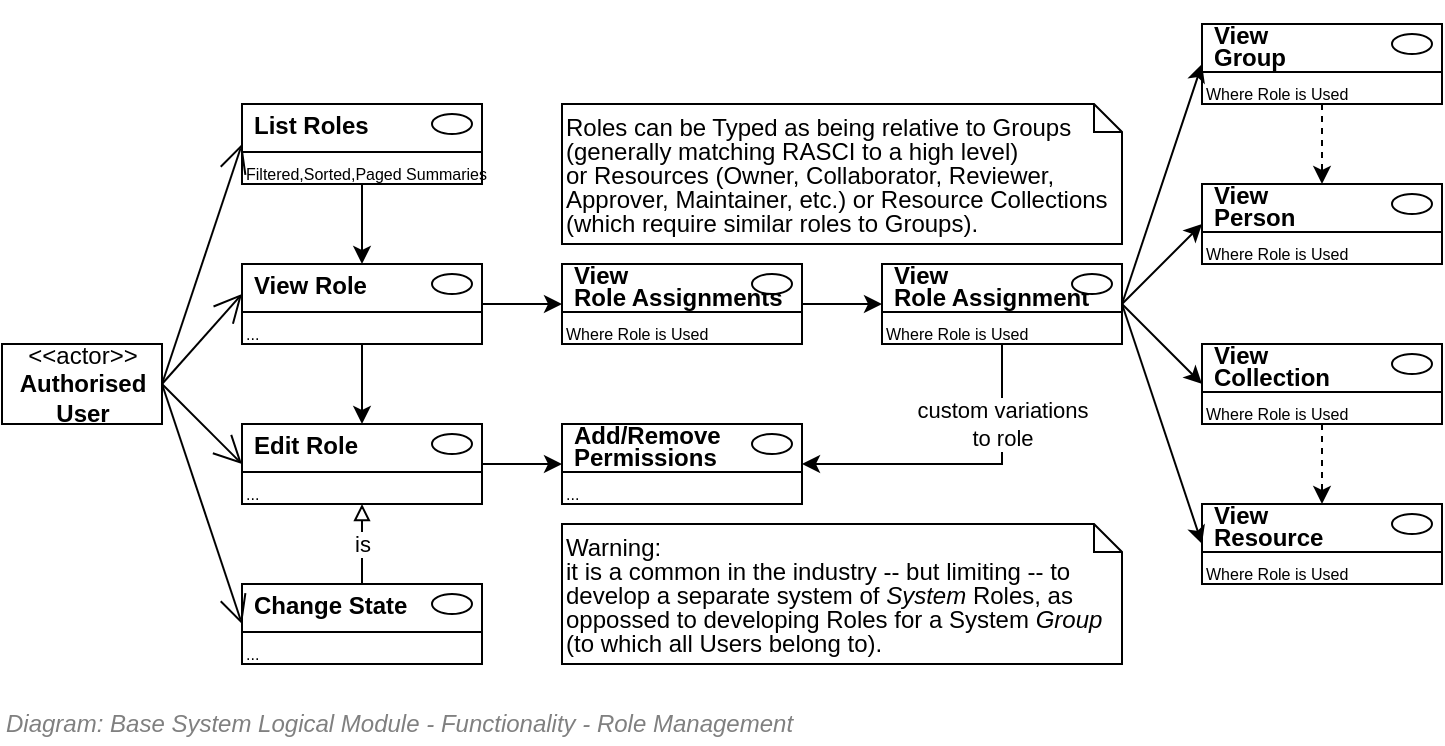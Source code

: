 <mxfile compressed="false" version="20.3.0" type="device">
  <diagram id="nCNoAvMeEwzAmbNkH9bl" name="Role Management">
    <mxGraphModel dx="447" dy="294" grid="1" gridSize="10" guides="1" tooltips="1" connect="1" arrows="1" fold="1" page="1" pageScale="1" pageWidth="827" pageHeight="1169" math="0" shadow="0">
      <root>
        <mxCell id="0" />
        <mxCell id="1" parent="0" />
        <mxCell id="0-1PPCgH4e8D_-Riw4C3-1" value="&amp;lt;&amp;lt;actor&amp;gt;&amp;gt;&lt;br&gt;&lt;b&gt;Authorised&lt;br&gt;User&lt;br&gt;&lt;/b&gt;" style="text;html=1;align=center;verticalAlign=middle;dashed=0;fillColor=#ffffff;strokeColor=#000000;" vertex="1" parent="1">
          <mxGeometry x="120" y="240" width="80" height="40" as="geometry" />
        </mxCell>
        <mxCell id="0-1PPCgH4e8D_-Riw4C3-2" value="" style="fontStyle=1;align=left;verticalAlign=top;childLayout=stackLayout;horizontal=1;horizontalStack=0;resizeParent=1;resizeParentMax=0;resizeLast=0;marginBottom=0;" vertex="1" parent="1">
          <mxGeometry x="240" y="120" width="120" height="40" as="geometry" />
        </mxCell>
        <mxCell id="0-1PPCgH4e8D_-Riw4C3-3" value="&lt;p style=&quot;line-height: 0.9;&quot;&gt;List Roles&lt;/p&gt;" style="html=1;align=left;spacingLeft=4;verticalAlign=middle;strokeColor=none;fillColor=none;fontStyle=1;spacingTop=2;" vertex="1" parent="0-1PPCgH4e8D_-Riw4C3-2">
          <mxGeometry width="120" height="20" as="geometry" />
        </mxCell>
        <mxCell id="0-1PPCgH4e8D_-Riw4C3-4" value="" style="shape=ellipse;" vertex="1" parent="0-1PPCgH4e8D_-Riw4C3-3">
          <mxGeometry x="1" width="20" height="10" relative="1" as="geometry">
            <mxPoint x="-25" y="5" as="offset" />
          </mxGeometry>
        </mxCell>
        <mxCell id="0-1PPCgH4e8D_-Riw4C3-5" value="" style="line;strokeWidth=1;fillColor=none;align=left;verticalAlign=middle;spacingTop=-1;spacingLeft=3;spacingRight=3;rotatable=0;labelPosition=right;points=[];portConstraint=eastwest;" vertex="1" parent="0-1PPCgH4e8D_-Riw4C3-2">
          <mxGeometry y="20" width="120" height="8" as="geometry" />
        </mxCell>
        <mxCell id="0-1PPCgH4e8D_-Riw4C3-6" value="Filtered,Sorted,Paged Summaries" style="html=1;align=left;spacingLeft=4;verticalAlign=top;strokeColor=none;fillColor=none;fontSize=8;spacing=-2;" vertex="1" parent="0-1PPCgH4e8D_-Riw4C3-2">
          <mxGeometry y="28" width="120" height="12" as="geometry" />
        </mxCell>
        <mxCell id="0-1PPCgH4e8D_-Riw4C3-7" value="" style="endArrow=open;endFill=1;endSize=12;html=1;strokeColor=#000000;fontSize=12;entryX=0;entryY=1;entryDx=0;entryDy=0;exitX=1;exitY=0.5;exitDx=0;exitDy=0;" edge="1" parent="1" source="0-1PPCgH4e8D_-Riw4C3-1" target="0-1PPCgH4e8D_-Riw4C3-3">
          <mxGeometry width="160" relative="1" as="geometry">
            <mxPoint x="200" y="260" as="sourcePoint" />
            <mxPoint x="250.0" y="310" as="targetPoint" />
          </mxGeometry>
        </mxCell>
        <mxCell id="0-1PPCgH4e8D_-Riw4C3-34" style="edgeStyle=none;rounded=0;orthogonalLoop=1;jettySize=auto;html=1;entryX=0.5;entryY=0;entryDx=0;entryDy=0;" edge="1" parent="1" source="0-1PPCgH4e8D_-Riw4C3-13" target="0-1PPCgH4e8D_-Riw4C3-19">
          <mxGeometry relative="1" as="geometry" />
        </mxCell>
        <mxCell id="0-1PPCgH4e8D_-Riw4C3-13" value="" style="fontStyle=1;align=left;verticalAlign=top;childLayout=stackLayout;horizontal=1;horizontalStack=0;resizeParent=1;resizeParentMax=0;resizeLast=0;marginBottom=0;" vertex="1" parent="1">
          <mxGeometry x="240" y="200" width="120" height="40" as="geometry" />
        </mxCell>
        <mxCell id="0-1PPCgH4e8D_-Riw4C3-14" value="&lt;p style=&quot;line-height: 0.9;&quot;&gt;View Role&lt;/p&gt;" style="html=1;align=left;spacingLeft=4;verticalAlign=middle;strokeColor=none;fillColor=none;fontStyle=1;spacingTop=2;" vertex="1" parent="0-1PPCgH4e8D_-Riw4C3-13">
          <mxGeometry width="120" height="20" as="geometry" />
        </mxCell>
        <mxCell id="0-1PPCgH4e8D_-Riw4C3-15" value="" style="shape=ellipse;" vertex="1" parent="0-1PPCgH4e8D_-Riw4C3-14">
          <mxGeometry x="1" width="20" height="10" relative="1" as="geometry">
            <mxPoint x="-25" y="5" as="offset" />
          </mxGeometry>
        </mxCell>
        <mxCell id="0-1PPCgH4e8D_-Riw4C3-16" value="" style="line;strokeWidth=1;fillColor=none;align=left;verticalAlign=middle;spacingTop=-1;spacingLeft=3;spacingRight=3;rotatable=0;labelPosition=right;points=[];portConstraint=eastwest;" vertex="1" parent="0-1PPCgH4e8D_-Riw4C3-13">
          <mxGeometry y="20" width="120" height="8" as="geometry" />
        </mxCell>
        <mxCell id="0-1PPCgH4e8D_-Riw4C3-17" value="..." style="html=1;align=left;spacingLeft=4;verticalAlign=top;strokeColor=none;fillColor=none;fontSize=8;spacing=-2;" vertex="1" parent="0-1PPCgH4e8D_-Riw4C3-13">
          <mxGeometry y="28" width="120" height="12" as="geometry" />
        </mxCell>
        <mxCell id="0-1PPCgH4e8D_-Riw4C3-18" value="" style="fontStyle=1;align=left;verticalAlign=top;childLayout=stackLayout;horizontal=1;horizontalStack=0;resizeParent=1;resizeParentMax=0;resizeLast=0;marginBottom=0;" vertex="1" parent="1">
          <mxGeometry x="240" y="280" width="120" height="40" as="geometry" />
        </mxCell>
        <mxCell id="0-1PPCgH4e8D_-Riw4C3-19" value="&lt;p style=&quot;line-height: 0.9;&quot;&gt;Edit Role&lt;/p&gt;" style="html=1;align=left;spacingLeft=4;verticalAlign=middle;strokeColor=none;fillColor=none;fontStyle=1;spacingTop=2;" vertex="1" parent="0-1PPCgH4e8D_-Riw4C3-18">
          <mxGeometry width="120" height="20" as="geometry" />
        </mxCell>
        <mxCell id="0-1PPCgH4e8D_-Riw4C3-20" value="" style="shape=ellipse;" vertex="1" parent="0-1PPCgH4e8D_-Riw4C3-19">
          <mxGeometry x="1" width="20" height="10" relative="1" as="geometry">
            <mxPoint x="-25" y="5" as="offset" />
          </mxGeometry>
        </mxCell>
        <mxCell id="0-1PPCgH4e8D_-Riw4C3-21" value="" style="line;strokeWidth=1;fillColor=none;align=left;verticalAlign=middle;spacingTop=-1;spacingLeft=3;spacingRight=3;rotatable=0;labelPosition=right;points=[];portConstraint=eastwest;" vertex="1" parent="0-1PPCgH4e8D_-Riw4C3-18">
          <mxGeometry y="20" width="120" height="8" as="geometry" />
        </mxCell>
        <mxCell id="0-1PPCgH4e8D_-Riw4C3-22" value="..." style="html=1;align=left;spacingLeft=4;verticalAlign=top;strokeColor=none;fillColor=none;fontSize=8;spacing=-2;" vertex="1" parent="0-1PPCgH4e8D_-Riw4C3-18">
          <mxGeometry y="28" width="120" height="12" as="geometry" />
        </mxCell>
        <mxCell id="0-1PPCgH4e8D_-Riw4C3-23" value="" style="fontStyle=1;align=left;verticalAlign=top;childLayout=stackLayout;horizontal=1;horizontalStack=0;resizeParent=1;resizeParentMax=0;resizeLast=0;marginBottom=0;" vertex="1" parent="1">
          <mxGeometry x="240" y="360" width="120" height="40" as="geometry" />
        </mxCell>
        <mxCell id="0-1PPCgH4e8D_-Riw4C3-24" value="&lt;p style=&quot;line-height: 0.9;&quot;&gt;Change State&lt;/p&gt;" style="html=1;align=left;spacingLeft=4;verticalAlign=middle;strokeColor=none;fillColor=none;fontStyle=1;spacingTop=2;" vertex="1" parent="0-1PPCgH4e8D_-Riw4C3-23">
          <mxGeometry width="120" height="20" as="geometry" />
        </mxCell>
        <mxCell id="0-1PPCgH4e8D_-Riw4C3-25" value="" style="shape=ellipse;" vertex="1" parent="0-1PPCgH4e8D_-Riw4C3-24">
          <mxGeometry x="1" width="20" height="10" relative="1" as="geometry">
            <mxPoint x="-25" y="5" as="offset" />
          </mxGeometry>
        </mxCell>
        <mxCell id="0-1PPCgH4e8D_-Riw4C3-26" value="" style="line;strokeWidth=1;fillColor=none;align=left;verticalAlign=middle;spacingTop=-1;spacingLeft=3;spacingRight=3;rotatable=0;labelPosition=right;points=[];portConstraint=eastwest;" vertex="1" parent="0-1PPCgH4e8D_-Riw4C3-23">
          <mxGeometry y="20" width="120" height="8" as="geometry" />
        </mxCell>
        <mxCell id="0-1PPCgH4e8D_-Riw4C3-27" value="..." style="html=1;align=left;spacingLeft=4;verticalAlign=top;strokeColor=none;fillColor=none;fontSize=8;spacing=-2;" vertex="1" parent="0-1PPCgH4e8D_-Riw4C3-23">
          <mxGeometry y="28" width="120" height="12" as="geometry" />
        </mxCell>
        <mxCell id="0-1PPCgH4e8D_-Riw4C3-28" value="" style="fontStyle=1;align=left;verticalAlign=top;childLayout=stackLayout;horizontal=1;horizontalStack=0;resizeParent=1;resizeParentMax=0;resizeLast=0;marginBottom=0;" vertex="1" parent="1">
          <mxGeometry x="400" y="280" width="120" height="40" as="geometry" />
        </mxCell>
        <mxCell id="0-1PPCgH4e8D_-Riw4C3-29" value="&lt;p style=&quot;line-height: 0.9;&quot;&gt;Add/Remove&lt;br&gt;Permissions&lt;/p&gt;" style="html=1;align=left;spacingLeft=4;verticalAlign=middle;strokeColor=none;fillColor=none;fontStyle=1;spacingTop=2;" vertex="1" parent="0-1PPCgH4e8D_-Riw4C3-28">
          <mxGeometry width="120" height="20" as="geometry" />
        </mxCell>
        <mxCell id="0-1PPCgH4e8D_-Riw4C3-30" value="" style="shape=ellipse;" vertex="1" parent="0-1PPCgH4e8D_-Riw4C3-29">
          <mxGeometry x="1" width="20" height="10" relative="1" as="geometry">
            <mxPoint x="-25" y="5" as="offset" />
          </mxGeometry>
        </mxCell>
        <mxCell id="0-1PPCgH4e8D_-Riw4C3-31" value="" style="line;strokeWidth=1;fillColor=none;align=left;verticalAlign=middle;spacingTop=-1;spacingLeft=3;spacingRight=3;rotatable=0;labelPosition=right;points=[];portConstraint=eastwest;" vertex="1" parent="0-1PPCgH4e8D_-Riw4C3-28">
          <mxGeometry y="20" width="120" height="8" as="geometry" />
        </mxCell>
        <mxCell id="0-1PPCgH4e8D_-Riw4C3-32" value="..." style="html=1;align=left;spacingLeft=4;verticalAlign=top;strokeColor=none;fillColor=none;fontSize=8;spacing=-2;" vertex="1" parent="0-1PPCgH4e8D_-Riw4C3-28">
          <mxGeometry y="28" width="120" height="12" as="geometry" />
        </mxCell>
        <mxCell id="0-1PPCgH4e8D_-Riw4C3-33" style="rounded=0;orthogonalLoop=1;jettySize=auto;html=1;entryX=0;entryY=0.5;entryDx=0;entryDy=0;exitX=1;exitY=1;exitDx=0;exitDy=0;" edge="1" parent="1" source="0-1PPCgH4e8D_-Riw4C3-19" target="0-1PPCgH4e8D_-Riw4C3-28">
          <mxGeometry relative="1" as="geometry" />
        </mxCell>
        <mxCell id="0-1PPCgH4e8D_-Riw4C3-35" style="edgeStyle=none;rounded=0;orthogonalLoop=1;jettySize=auto;html=1;entryX=0.5;entryY=0;entryDx=0;entryDy=0;" edge="1" parent="1" source="0-1PPCgH4e8D_-Riw4C3-6" target="0-1PPCgH4e8D_-Riw4C3-14">
          <mxGeometry relative="1" as="geometry" />
        </mxCell>
        <mxCell id="0-1PPCgH4e8D_-Riw4C3-36" value="is" style="edgeStyle=none;rounded=0;orthogonalLoop=1;jettySize=auto;html=1;entryX=0.5;entryY=1;entryDx=0;entryDy=0;endArrow=block;endFill=0;" edge="1" parent="1" source="0-1PPCgH4e8D_-Riw4C3-24" target="0-1PPCgH4e8D_-Riw4C3-22">
          <mxGeometry relative="1" as="geometry" />
        </mxCell>
        <mxCell id="0-1PPCgH4e8D_-Riw4C3-37" value="" style="endArrow=open;endFill=1;endSize=12;html=1;strokeColor=#000000;fontSize=12;entryX=0;entryY=1;entryDx=0;entryDy=0;exitX=1;exitY=0.5;exitDx=0;exitDy=0;" edge="1" parent="1" source="0-1PPCgH4e8D_-Riw4C3-1" target="0-1PPCgH4e8D_-Riw4C3-24">
          <mxGeometry width="160" relative="1" as="geometry">
            <mxPoint x="210" y="270" as="sourcePoint" />
            <mxPoint x="250" y="150" as="targetPoint" />
          </mxGeometry>
        </mxCell>
        <mxCell id="0-1PPCgH4e8D_-Riw4C3-38" value="" style="endArrow=open;endFill=1;endSize=12;html=1;strokeColor=#000000;fontSize=12;entryX=0;entryY=1;entryDx=0;entryDy=0;exitX=1;exitY=0.5;exitDx=0;exitDy=0;" edge="1" parent="1" source="0-1PPCgH4e8D_-Riw4C3-1" target="0-1PPCgH4e8D_-Riw4C3-19">
          <mxGeometry width="160" relative="1" as="geometry">
            <mxPoint x="220" y="280" as="sourcePoint" />
            <mxPoint x="250" y="390" as="targetPoint" />
          </mxGeometry>
        </mxCell>
        <mxCell id="0-1PPCgH4e8D_-Riw4C3-39" value="" style="endArrow=open;endFill=1;endSize=12;html=1;strokeColor=#000000;fontSize=12;entryX=0;entryY=0.75;entryDx=0;entryDy=0;exitX=1;exitY=0.5;exitDx=0;exitDy=0;" edge="1" parent="1" source="0-1PPCgH4e8D_-Riw4C3-1" target="0-1PPCgH4e8D_-Riw4C3-14">
          <mxGeometry width="160" relative="1" as="geometry">
            <mxPoint x="230" y="290" as="sourcePoint" />
            <mxPoint x="250" y="310" as="targetPoint" />
          </mxGeometry>
        </mxCell>
        <mxCell id="0-1PPCgH4e8D_-Riw4C3-40" value="" style="fontStyle=1;align=left;verticalAlign=top;childLayout=stackLayout;horizontal=1;horizontalStack=0;resizeParent=1;resizeParentMax=0;resizeLast=0;marginBottom=0;" vertex="1" parent="1">
          <mxGeometry x="400" y="200" width="120" height="40" as="geometry" />
        </mxCell>
        <mxCell id="0-1PPCgH4e8D_-Riw4C3-41" value="&lt;p style=&quot;line-height: 0.9;&quot;&gt;View &lt;br&gt;Role Assignments&lt;br&gt;&lt;/p&gt;" style="html=1;align=left;spacingLeft=4;verticalAlign=middle;strokeColor=none;fillColor=none;fontStyle=1;spacingTop=2;" vertex="1" parent="0-1PPCgH4e8D_-Riw4C3-40">
          <mxGeometry width="120" height="20" as="geometry" />
        </mxCell>
        <mxCell id="0-1PPCgH4e8D_-Riw4C3-42" value="" style="shape=ellipse;" vertex="1" parent="0-1PPCgH4e8D_-Riw4C3-41">
          <mxGeometry x="1" width="20" height="10" relative="1" as="geometry">
            <mxPoint x="-25" y="5" as="offset" />
          </mxGeometry>
        </mxCell>
        <mxCell id="0-1PPCgH4e8D_-Riw4C3-43" value="" style="line;strokeWidth=1;fillColor=none;align=left;verticalAlign=middle;spacingTop=-1;spacingLeft=3;spacingRight=3;rotatable=0;labelPosition=right;points=[];portConstraint=eastwest;" vertex="1" parent="0-1PPCgH4e8D_-Riw4C3-40">
          <mxGeometry y="20" width="120" height="8" as="geometry" />
        </mxCell>
        <mxCell id="0-1PPCgH4e8D_-Riw4C3-44" value="Where Role is Used" style="html=1;align=left;spacingLeft=4;verticalAlign=top;strokeColor=none;fillColor=none;fontSize=8;spacing=-2;" vertex="1" parent="0-1PPCgH4e8D_-Riw4C3-40">
          <mxGeometry y="28" width="120" height="12" as="geometry" />
        </mxCell>
        <mxCell id="0-1PPCgH4e8D_-Riw4C3-45" style="edgeStyle=none;rounded=0;orthogonalLoop=1;jettySize=auto;html=1;entryX=0;entryY=0.5;entryDx=0;entryDy=0;endArrow=classic;endFill=1;" edge="1" parent="1" target="0-1PPCgH4e8D_-Riw4C3-40">
          <mxGeometry relative="1" as="geometry">
            <mxPoint x="360" y="220" as="sourcePoint" />
          </mxGeometry>
        </mxCell>
        <mxCell id="0-1PPCgH4e8D_-Riw4C3-46" value="" style="fontStyle=1;align=left;verticalAlign=top;childLayout=stackLayout;horizontal=1;horizontalStack=0;resizeParent=1;resizeParentMax=0;resizeLast=0;marginBottom=0;" vertex="1" parent="1">
          <mxGeometry x="720" y="80" width="120" height="40" as="geometry" />
        </mxCell>
        <mxCell id="0-1PPCgH4e8D_-Riw4C3-47" value="&lt;p style=&quot;line-height: 0.9;&quot;&gt;View&lt;br&gt;Group&lt;br&gt;&lt;/p&gt;" style="html=1;align=left;spacingLeft=4;verticalAlign=middle;strokeColor=none;fillColor=none;fontStyle=1;spacingTop=2;" vertex="1" parent="0-1PPCgH4e8D_-Riw4C3-46">
          <mxGeometry width="120" height="20" as="geometry" />
        </mxCell>
        <mxCell id="0-1PPCgH4e8D_-Riw4C3-48" value="" style="shape=ellipse;" vertex="1" parent="0-1PPCgH4e8D_-Riw4C3-47">
          <mxGeometry x="1" width="20" height="10" relative="1" as="geometry">
            <mxPoint x="-25" y="5" as="offset" />
          </mxGeometry>
        </mxCell>
        <mxCell id="0-1PPCgH4e8D_-Riw4C3-49" value="" style="line;strokeWidth=1;fillColor=none;align=left;verticalAlign=middle;spacingTop=-1;spacingLeft=3;spacingRight=3;rotatable=0;labelPosition=right;points=[];portConstraint=eastwest;" vertex="1" parent="0-1PPCgH4e8D_-Riw4C3-46">
          <mxGeometry y="20" width="120" height="8" as="geometry" />
        </mxCell>
        <mxCell id="0-1PPCgH4e8D_-Riw4C3-50" value="Where Role is Used" style="html=1;align=left;spacingLeft=4;verticalAlign=top;strokeColor=none;fillColor=none;fontSize=8;spacing=-2;" vertex="1" parent="0-1PPCgH4e8D_-Riw4C3-46">
          <mxGeometry y="28" width="120" height="12" as="geometry" />
        </mxCell>
        <mxCell id="0-1PPCgH4e8D_-Riw4C3-51" value="" style="fontStyle=1;align=left;verticalAlign=top;childLayout=stackLayout;horizontal=1;horizontalStack=0;resizeParent=1;resizeParentMax=0;resizeLast=0;marginBottom=0;" vertex="1" parent="1">
          <mxGeometry x="720" y="160" width="120" height="40" as="geometry" />
        </mxCell>
        <mxCell id="0-1PPCgH4e8D_-Riw4C3-52" value="&lt;p style=&quot;line-height: 0.9;&quot;&gt;View &lt;br&gt;Person&lt;br&gt;&lt;/p&gt;" style="html=1;align=left;spacingLeft=4;verticalAlign=middle;strokeColor=none;fillColor=none;fontStyle=1;spacingTop=2;" vertex="1" parent="0-1PPCgH4e8D_-Riw4C3-51">
          <mxGeometry width="120" height="20" as="geometry" />
        </mxCell>
        <mxCell id="0-1PPCgH4e8D_-Riw4C3-53" value="" style="shape=ellipse;" vertex="1" parent="0-1PPCgH4e8D_-Riw4C3-52">
          <mxGeometry x="1" width="20" height="10" relative="1" as="geometry">
            <mxPoint x="-25" y="5" as="offset" />
          </mxGeometry>
        </mxCell>
        <mxCell id="0-1PPCgH4e8D_-Riw4C3-54" value="" style="line;strokeWidth=1;fillColor=none;align=left;verticalAlign=middle;spacingTop=-1;spacingLeft=3;spacingRight=3;rotatable=0;labelPosition=right;points=[];portConstraint=eastwest;" vertex="1" parent="0-1PPCgH4e8D_-Riw4C3-51">
          <mxGeometry y="20" width="120" height="8" as="geometry" />
        </mxCell>
        <mxCell id="0-1PPCgH4e8D_-Riw4C3-55" value="Where Role is Used" style="html=1;align=left;spacingLeft=4;verticalAlign=top;strokeColor=none;fillColor=none;fontSize=8;spacing=-2;" vertex="1" parent="0-1PPCgH4e8D_-Riw4C3-51">
          <mxGeometry y="28" width="120" height="12" as="geometry" />
        </mxCell>
        <mxCell id="0-1PPCgH4e8D_-Riw4C3-56" style="edgeStyle=none;rounded=0;orthogonalLoop=1;jettySize=auto;html=1;entryX=0;entryY=1;entryDx=0;entryDy=0;endArrow=classic;endFill=1;exitX=1;exitY=1;exitDx=0;exitDy=0;" edge="1" parent="1" target="0-1PPCgH4e8D_-Riw4C3-47">
          <mxGeometry relative="1" as="geometry">
            <mxPoint x="680" y="220" as="sourcePoint" />
          </mxGeometry>
        </mxCell>
        <mxCell id="0-1PPCgH4e8D_-Riw4C3-57" style="edgeStyle=none;rounded=0;orthogonalLoop=1;jettySize=auto;html=1;endArrow=classic;endFill=1;exitX=1;exitY=1;exitDx=0;exitDy=0;entryX=0;entryY=1;entryDx=0;entryDy=0;" edge="1" parent="1" target="0-1PPCgH4e8D_-Riw4C3-52">
          <mxGeometry relative="1" as="geometry">
            <mxPoint x="680" y="220" as="sourcePoint" />
            <mxPoint x="720" y="220" as="targetPoint" />
          </mxGeometry>
        </mxCell>
        <mxCell id="0-1PPCgH4e8D_-Riw4C3-58" value="&lt;font style=&quot;font-size: 12px&quot;&gt;&lt;span style=&quot;font-size: 12px&quot;&gt;Diagram: Base System Logical Module -&amp;nbsp;&lt;/span&gt;&lt;span style=&quot;font-size: 12px&quot;&gt;Functionality -&amp;nbsp;&lt;/span&gt;Role Management&lt;/font&gt;" style="text;strokeColor=none;fillColor=none;html=1;fontSize=12;fontStyle=2;verticalAlign=middle;align=left;shadow=0;glass=0;comic=0;opacity=30;fontColor=#808080;" vertex="1" parent="1">
          <mxGeometry x="120" y="420" width="520" height="20" as="geometry" />
        </mxCell>
        <mxCell id="0-1PPCgH4e8D_-Riw4C3-59" value="" style="fontStyle=1;align=left;verticalAlign=top;childLayout=stackLayout;horizontal=1;horizontalStack=0;resizeParent=1;resizeParentMax=0;resizeLast=0;marginBottom=0;" vertex="1" parent="1">
          <mxGeometry x="560" y="200" width="120" height="40" as="geometry" />
        </mxCell>
        <mxCell id="0-1PPCgH4e8D_-Riw4C3-60" value="&lt;p style=&quot;line-height: 0.9;&quot;&gt;View &lt;br&gt;Role Assignment&lt;br&gt;&lt;/p&gt;" style="html=1;align=left;spacingLeft=4;verticalAlign=middle;strokeColor=none;fillColor=none;fontStyle=1;spacingTop=2;" vertex="1" parent="0-1PPCgH4e8D_-Riw4C3-59">
          <mxGeometry width="120" height="20" as="geometry" />
        </mxCell>
        <mxCell id="0-1PPCgH4e8D_-Riw4C3-61" value="" style="shape=ellipse;" vertex="1" parent="0-1PPCgH4e8D_-Riw4C3-60">
          <mxGeometry x="1" width="20" height="10" relative="1" as="geometry">
            <mxPoint x="-25" y="5" as="offset" />
          </mxGeometry>
        </mxCell>
        <mxCell id="0-1PPCgH4e8D_-Riw4C3-62" value="" style="line;strokeWidth=1;fillColor=none;align=left;verticalAlign=middle;spacingTop=-1;spacingLeft=3;spacingRight=3;rotatable=0;labelPosition=right;points=[];portConstraint=eastwest;" vertex="1" parent="0-1PPCgH4e8D_-Riw4C3-59">
          <mxGeometry y="20" width="120" height="8" as="geometry" />
        </mxCell>
        <mxCell id="0-1PPCgH4e8D_-Riw4C3-63" value="Where Role is Used" style="html=1;align=left;spacingLeft=4;verticalAlign=top;strokeColor=none;fillColor=none;fontSize=8;spacing=-2;" vertex="1" parent="0-1PPCgH4e8D_-Riw4C3-59">
          <mxGeometry y="28" width="120" height="12" as="geometry" />
        </mxCell>
        <mxCell id="0-1PPCgH4e8D_-Riw4C3-64" style="edgeStyle=none;rounded=0;orthogonalLoop=1;jettySize=auto;html=1;entryX=0;entryY=0.5;entryDx=0;entryDy=0;endArrow=classic;endFill=1;" edge="1" parent="1" target="0-1PPCgH4e8D_-Riw4C3-59">
          <mxGeometry relative="1" as="geometry">
            <mxPoint x="520" y="220" as="sourcePoint" />
          </mxGeometry>
        </mxCell>
        <mxCell id="0-1PPCgH4e8D_-Riw4C3-66" value="custom variations&lt;br&gt;to role" style="edgeStyle=none;rounded=0;orthogonalLoop=1;jettySize=auto;html=1;entryX=1;entryY=1;entryDx=0;entryDy=0;endArrow=classic;endFill=1;" edge="1" parent="1" source="0-1PPCgH4e8D_-Riw4C3-63" target="0-1PPCgH4e8D_-Riw4C3-29">
          <mxGeometry x="-0.5" relative="1" as="geometry">
            <Array as="points">
              <mxPoint x="620" y="300" />
            </Array>
            <mxPoint as="offset" />
          </mxGeometry>
        </mxCell>
        <mxCell id="0-1PPCgH4e8D_-Riw4C3-68" value="&lt;p style=&quot;line-height: 1;&quot;&gt;Roles can be Typed as being relative to Groups &lt;br&gt;(generally matching RASCI to a high level)&lt;br&gt;or Resources (Owner, Collaborator, Reviewer, Approver, Maintainer, etc.) or Resource Collections (which require similar roles to Groups).&lt;/p&gt;" style="shape=note;whiteSpace=wrap;html=1;size=14;verticalAlign=top;align=left;spacingTop=-13;strokeWidth=1;fillColor=none;fontSize=12;" vertex="1" parent="1">
          <mxGeometry x="400" y="120" width="280" height="70" as="geometry" />
        </mxCell>
        <mxCell id="0-1PPCgH4e8D_-Riw4C3-69" value="" style="fontStyle=1;align=left;verticalAlign=top;childLayout=stackLayout;horizontal=1;horizontalStack=0;resizeParent=1;resizeParentMax=0;resizeLast=0;marginBottom=0;" vertex="1" parent="1">
          <mxGeometry x="720" y="240" width="120" height="40" as="geometry" />
        </mxCell>
        <mxCell id="0-1PPCgH4e8D_-Riw4C3-70" value="&lt;p style=&quot;line-height: 0.9;&quot;&gt;View &lt;br&gt;Collection&lt;br&gt;&lt;/p&gt;" style="html=1;align=left;spacingLeft=4;verticalAlign=middle;strokeColor=none;fillColor=none;fontStyle=1;spacingTop=2;" vertex="1" parent="0-1PPCgH4e8D_-Riw4C3-69">
          <mxGeometry width="120" height="20" as="geometry" />
        </mxCell>
        <mxCell id="0-1PPCgH4e8D_-Riw4C3-71" value="" style="shape=ellipse;" vertex="1" parent="0-1PPCgH4e8D_-Riw4C3-70">
          <mxGeometry x="1" width="20" height="10" relative="1" as="geometry">
            <mxPoint x="-25" y="5" as="offset" />
          </mxGeometry>
        </mxCell>
        <mxCell id="0-1PPCgH4e8D_-Riw4C3-72" value="" style="line;strokeWidth=1;fillColor=none;align=left;verticalAlign=middle;spacingTop=-1;spacingLeft=3;spacingRight=3;rotatable=0;labelPosition=right;points=[];portConstraint=eastwest;" vertex="1" parent="0-1PPCgH4e8D_-Riw4C3-69">
          <mxGeometry y="20" width="120" height="8" as="geometry" />
        </mxCell>
        <mxCell id="0-1PPCgH4e8D_-Riw4C3-73" value="Where Role is Used" style="html=1;align=left;spacingLeft=4;verticalAlign=top;strokeColor=none;fillColor=none;fontSize=8;spacing=-2;" vertex="1" parent="0-1PPCgH4e8D_-Riw4C3-69">
          <mxGeometry y="28" width="120" height="12" as="geometry" />
        </mxCell>
        <mxCell id="0-1PPCgH4e8D_-Riw4C3-74" style="edgeStyle=none;rounded=0;orthogonalLoop=1;jettySize=auto;html=1;exitX=1;exitY=1;exitDx=0;exitDy=0;entryX=0;entryY=1;entryDx=0;entryDy=0;endArrow=classic;endFill=1;" edge="1" parent="1" source="0-1PPCgH4e8D_-Riw4C3-60" target="0-1PPCgH4e8D_-Riw4C3-70">
          <mxGeometry relative="1" as="geometry" />
        </mxCell>
        <mxCell id="0-1PPCgH4e8D_-Riw4C3-75" value="" style="fontStyle=1;align=left;verticalAlign=top;childLayout=stackLayout;horizontal=1;horizontalStack=0;resizeParent=1;resizeParentMax=0;resizeLast=0;marginBottom=0;" vertex="1" parent="1">
          <mxGeometry x="720" y="320" width="120" height="40" as="geometry" />
        </mxCell>
        <mxCell id="0-1PPCgH4e8D_-Riw4C3-76" value="&lt;p style=&quot;line-height: 0.9;&quot;&gt;View &lt;br&gt;Resource&lt;br&gt;&lt;/p&gt;" style="html=1;align=left;spacingLeft=4;verticalAlign=middle;strokeColor=none;fillColor=none;fontStyle=1;spacingTop=2;" vertex="1" parent="0-1PPCgH4e8D_-Riw4C3-75">
          <mxGeometry width="120" height="20" as="geometry" />
        </mxCell>
        <mxCell id="0-1PPCgH4e8D_-Riw4C3-77" value="" style="shape=ellipse;" vertex="1" parent="0-1PPCgH4e8D_-Riw4C3-76">
          <mxGeometry x="1" width="20" height="10" relative="1" as="geometry">
            <mxPoint x="-25" y="5" as="offset" />
          </mxGeometry>
        </mxCell>
        <mxCell id="0-1PPCgH4e8D_-Riw4C3-78" value="" style="line;strokeWidth=1;fillColor=none;align=left;verticalAlign=middle;spacingTop=-1;spacingLeft=3;spacingRight=3;rotatable=0;labelPosition=right;points=[];portConstraint=eastwest;" vertex="1" parent="0-1PPCgH4e8D_-Riw4C3-75">
          <mxGeometry y="20" width="120" height="8" as="geometry" />
        </mxCell>
        <mxCell id="0-1PPCgH4e8D_-Riw4C3-79" value="Where Role is Used" style="html=1;align=left;spacingLeft=4;verticalAlign=top;strokeColor=none;fillColor=none;fontSize=8;spacing=-2;" vertex="1" parent="0-1PPCgH4e8D_-Riw4C3-75">
          <mxGeometry y="28" width="120" height="12" as="geometry" />
        </mxCell>
        <mxCell id="0-1PPCgH4e8D_-Riw4C3-80" style="edgeStyle=none;rounded=0;orthogonalLoop=1;jettySize=auto;html=1;exitX=1;exitY=1;exitDx=0;exitDy=0;entryX=0;entryY=1;entryDx=0;entryDy=0;endArrow=classic;endFill=1;" edge="1" parent="1" source="0-1PPCgH4e8D_-Riw4C3-60" target="0-1PPCgH4e8D_-Riw4C3-76">
          <mxGeometry relative="1" as="geometry" />
        </mxCell>
        <mxCell id="0-1PPCgH4e8D_-Riw4C3-81" style="edgeStyle=none;rounded=0;orthogonalLoop=1;jettySize=auto;html=1;entryX=0.5;entryY=0;entryDx=0;entryDy=0;endArrow=classic;endFill=1;dashed=1;" edge="1" parent="1" source="0-1PPCgH4e8D_-Riw4C3-73" target="0-1PPCgH4e8D_-Riw4C3-76">
          <mxGeometry relative="1" as="geometry" />
        </mxCell>
        <mxCell id="0-1PPCgH4e8D_-Riw4C3-82" style="edgeStyle=none;rounded=0;orthogonalLoop=1;jettySize=auto;html=1;entryX=0.5;entryY=0;entryDx=0;entryDy=0;endArrow=classic;endFill=1;dashed=1;" edge="1" parent="1" source="0-1PPCgH4e8D_-Riw4C3-50" target="0-1PPCgH4e8D_-Riw4C3-52">
          <mxGeometry relative="1" as="geometry" />
        </mxCell>
        <mxCell id="0-1PPCgH4e8D_-Riw4C3-83" value="&lt;p style=&quot;line-height: 1;&quot;&gt;Warning: &lt;br&gt;it is a common in the industry -- but limiting -- to develop a separate system of &lt;i&gt;System&lt;/i&gt; Roles, as oppossed to developing Roles for a System &lt;i&gt;Group&lt;/i&gt; (to which all Users belong to).&lt;/p&gt;" style="shape=note;whiteSpace=wrap;html=1;size=14;verticalAlign=top;align=left;spacingTop=-13;strokeWidth=1;fillColor=none;fontSize=12;" vertex="1" parent="1">
          <mxGeometry x="400" y="330" width="280" height="70" as="geometry" />
        </mxCell>
      </root>
    </mxGraphModel>
  </diagram>
</mxfile>
